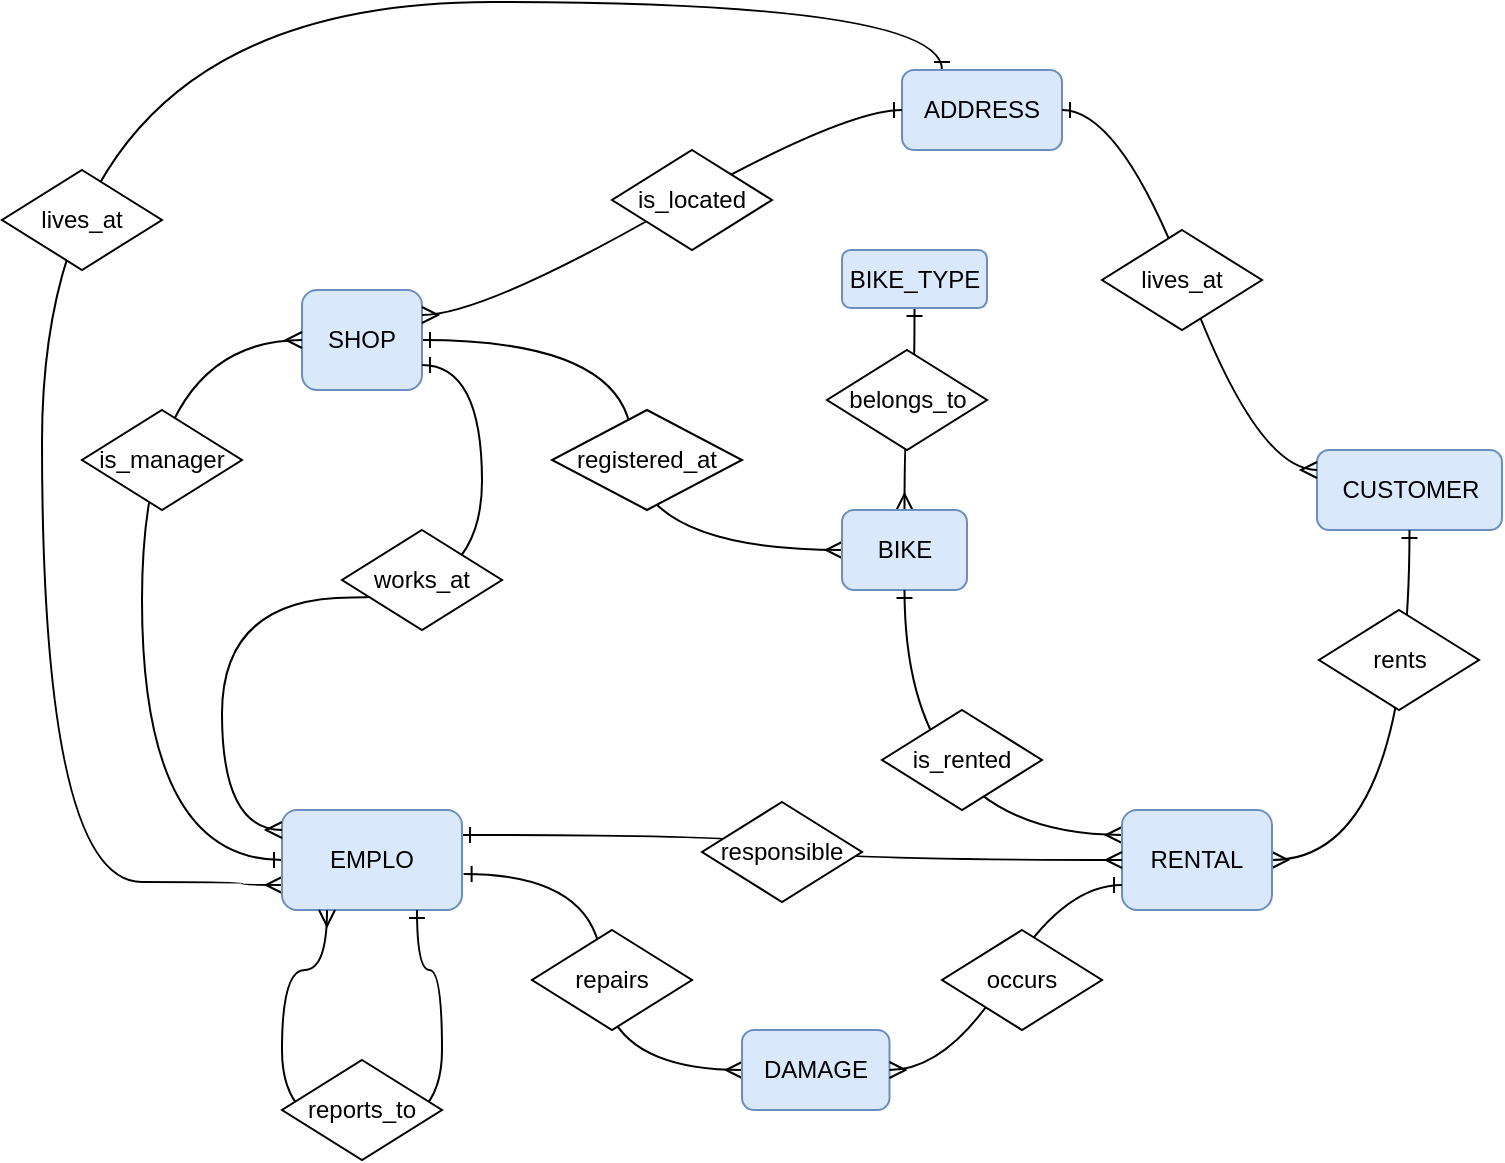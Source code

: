 <mxfile version="28.0.4">
  <diagram id="R2lEEEUBdFMjLlhIrx00" name="Page-1">
    <mxGraphModel dx="1034" dy="668" grid="1" gridSize="10" guides="1" tooltips="1" connect="1" arrows="1" fold="1" page="1" pageScale="1" pageWidth="850" pageHeight="1100" math="0" shadow="0" extFonts="Permanent Marker^https://fonts.googleapis.com/css?family=Permanent+Marker">
      <root>
        <mxCell id="0" />
        <mxCell id="1" parent="0" />
        <mxCell id="OnU-D66EaQQ06rdmp6Sh-34" style="edgeStyle=orthogonalEdgeStyle;curved=1;rounded=0;orthogonalLoop=1;jettySize=auto;html=1;entryX=1;entryY=0.5;entryDx=0;entryDy=0;endArrow=ERone;endFill=0;startArrow=ERmany;startFill=0;" parent="1" source="OnU-D66EaQQ06rdmp6Sh-1" target="OnU-D66EaQQ06rdmp6Sh-2" edge="1">
          <mxGeometry relative="1" as="geometry" />
        </mxCell>
        <mxCell id="xUjZqIkKKxinZ77WY2TX-2" style="edgeStyle=orthogonalEdgeStyle;rounded=0;orthogonalLoop=1;jettySize=auto;html=1;exitX=0.5;exitY=0;exitDx=0;exitDy=0;curved=1;startArrow=ERmany;startFill=0;endArrow=ERone;endFill=0;entryX=0.5;entryY=1;entryDx=0;entryDy=0;" parent="1" source="OnU-D66EaQQ06rdmp6Sh-1" target="xUjZqIkKKxinZ77WY2TX-1" edge="1">
          <mxGeometry relative="1" as="geometry">
            <mxPoint x="510" y="200" as="targetPoint" />
          </mxGeometry>
        </mxCell>
        <mxCell id="OnU-D66EaQQ06rdmp6Sh-1" value="BIKE" style="rounded=1;whiteSpace=wrap;html=1;fillColor=#dae8fc;strokeColor=#6c8ebf;" parent="1" vertex="1">
          <mxGeometry x="460" y="264" width="62.5" height="40" as="geometry" />
        </mxCell>
        <mxCell id="OnU-D66EaQQ06rdmp6Sh-2" value="SHOP" style="rounded=1;whiteSpace=wrap;html=1;fillColor=#dae8fc;strokeColor=#6c8ebf;" parent="1" vertex="1">
          <mxGeometry x="190" y="154" width="60" height="50" as="geometry" />
        </mxCell>
        <mxCell id="OnU-D66EaQQ06rdmp6Sh-3" value="CUSTOMER" style="rounded=1;whiteSpace=wrap;html=1;fillColor=#dae8fc;strokeColor=#6c8ebf;" parent="1" vertex="1">
          <mxGeometry x="697.5" y="234" width="92.5" height="40" as="geometry" />
        </mxCell>
        <mxCell id="OnU-D66EaQQ06rdmp6Sh-40" style="edgeStyle=orthogonalEdgeStyle;curved=1;rounded=0;orthogonalLoop=1;jettySize=auto;html=1;exitX=1;exitY=0.5;exitDx=0;exitDy=0;entryX=0.5;entryY=1;entryDx=0;entryDy=0;endArrow=ERone;endFill=0;startArrow=ERmany;startFill=0;" parent="1" source="OnU-D66EaQQ06rdmp6Sh-4" target="OnU-D66EaQQ06rdmp6Sh-3" edge="1">
          <mxGeometry relative="1" as="geometry" />
        </mxCell>
        <mxCell id="OnU-D66EaQQ06rdmp6Sh-41" style="edgeStyle=orthogonalEdgeStyle;curved=1;rounded=0;orthogonalLoop=1;jettySize=auto;html=1;exitX=0;exitY=0.25;exitDx=0;exitDy=0;entryX=0.5;entryY=1;entryDx=0;entryDy=0;endArrow=ERone;endFill=0;startArrow=ERmany;startFill=0;" parent="1" source="OnU-D66EaQQ06rdmp6Sh-4" target="OnU-D66EaQQ06rdmp6Sh-1" edge="1">
          <mxGeometry relative="1" as="geometry" />
        </mxCell>
        <mxCell id="OnU-D66EaQQ06rdmp6Sh-4" value="RENTAL" style="rounded=1;whiteSpace=wrap;html=1;fillColor=#dae8fc;strokeColor=#6c8ebf;" parent="1" vertex="1">
          <mxGeometry x="600" y="414" width="75" height="50" as="geometry" />
        </mxCell>
        <mxCell id="OnU-D66EaQQ06rdmp6Sh-43" style="edgeStyle=orthogonalEdgeStyle;curved=1;rounded=0;orthogonalLoop=1;jettySize=auto;html=1;exitX=0;exitY=0.5;exitDx=0;exitDy=0;entryX=1.009;entryY=0.64;entryDx=0;entryDy=0;startArrow=ERmany;startFill=0;endArrow=ERone;endFill=0;entryPerimeter=0;" parent="1" source="OnU-D66EaQQ06rdmp6Sh-5" target="OnU-D66EaQQ06rdmp6Sh-6" edge="1">
          <mxGeometry relative="1" as="geometry" />
        </mxCell>
        <mxCell id="OnU-D66EaQQ06rdmp6Sh-5" value="DAMAGE" style="rounded=1;whiteSpace=wrap;html=1;fillColor=#dae8fc;strokeColor=#6c8ebf;" parent="1" vertex="1">
          <mxGeometry x="410" y="524" width="73.75" height="40" as="geometry" />
        </mxCell>
        <mxCell id="OnU-D66EaQQ06rdmp6Sh-37" style="edgeStyle=orthogonalEdgeStyle;curved=1;rounded=0;orthogonalLoop=1;jettySize=auto;html=1;exitX=0;exitY=0.75;exitDx=0;exitDy=0;entryX=0.25;entryY=0;entryDx=0;entryDy=0;endArrow=ERone;endFill=0;startArrow=ERmany;startFill=0;" parent="1" source="OnU-D66EaQQ06rdmp6Sh-6" target="OnU-D66EaQQ06rdmp6Sh-7" edge="1">
          <mxGeometry relative="1" as="geometry">
            <Array as="points">
              <mxPoint x="160" y="452" />
              <mxPoint x="160" y="450" />
              <mxPoint x="60" y="450" />
              <mxPoint x="60" y="10" />
              <mxPoint x="510" y="10" />
            </Array>
          </mxGeometry>
        </mxCell>
        <mxCell id="OnU-D66EaQQ06rdmp6Sh-62" style="edgeStyle=orthogonalEdgeStyle;curved=1;rounded=0;orthogonalLoop=1;jettySize=auto;html=1;exitX=0;exitY=0.5;exitDx=0;exitDy=0;entryX=0;entryY=0.5;entryDx=0;entryDy=0;endArrow=ERmany;endFill=0;startArrow=ERone;startFill=0;" parent="1" source="OnU-D66EaQQ06rdmp6Sh-6" target="OnU-D66EaQQ06rdmp6Sh-2" edge="1">
          <mxGeometry relative="1" as="geometry">
            <Array as="points">
              <mxPoint x="110" y="439" />
              <mxPoint x="110" y="179" />
            </Array>
          </mxGeometry>
        </mxCell>
        <mxCell id="1mXV8jZVVZ6Ezc9BNpnW-1" style="edgeStyle=orthogonalEdgeStyle;rounded=0;orthogonalLoop=1;jettySize=auto;html=1;exitX=1;exitY=0.25;exitDx=0;exitDy=0;entryX=0;entryY=0.5;entryDx=0;entryDy=0;curved=1;startArrow=ERone;startFill=0;endArrow=ERmany;endFill=0;" parent="1" source="OnU-D66EaQQ06rdmp6Sh-6" target="OnU-D66EaQQ06rdmp6Sh-4" edge="1">
          <mxGeometry relative="1" as="geometry" />
        </mxCell>
        <mxCell id="OnU-D66EaQQ06rdmp6Sh-6" value="EMPLO" style="rounded=1;whiteSpace=wrap;html=1;fillColor=#dae8fc;strokeColor=#6c8ebf;" parent="1" vertex="1">
          <mxGeometry x="180" y="414" width="90" height="50" as="geometry" />
        </mxCell>
        <mxCell id="OnU-D66EaQQ06rdmp6Sh-7" value="ADDRESS" style="rounded=1;whiteSpace=wrap;html=1;fillColor=#dae8fc;strokeColor=#6c8ebf;" parent="1" vertex="1">
          <mxGeometry x="490" y="44" width="80" height="40" as="geometry" />
        </mxCell>
        <mxCell id="OnU-D66EaQQ06rdmp6Sh-13" value="" style="edgeStyle=entityRelationEdgeStyle;fontSize=12;html=1;endArrow=ERone;startArrow=ERmany;rounded=0;curved=1;entryX=0;entryY=0.75;entryDx=0;entryDy=0;exitX=1;exitY=0.5;exitDx=0;exitDy=0;endFill=0;" parent="1" source="OnU-D66EaQQ06rdmp6Sh-5" target="OnU-D66EaQQ06rdmp6Sh-4" edge="1">
          <mxGeometry width="100" height="100" relative="1" as="geometry">
            <mxPoint x="538.13" y="474" as="sourcePoint" />
            <mxPoint x="740" y="454" as="targetPoint" />
            <Array as="points">
              <mxPoint x="650" y="474" />
            </Array>
          </mxGeometry>
        </mxCell>
        <mxCell id="OnU-D66EaQQ06rdmp6Sh-16" value="" style="edgeStyle=entityRelationEdgeStyle;fontSize=12;html=1;endArrow=ERmany;rounded=0;curved=1;endFill=0;startArrow=ERone;startFill=0;entryX=1;entryY=0.25;entryDx=0;entryDy=0;exitX=0;exitY=0.5;exitDx=0;exitDy=0;" parent="1" source="OnU-D66EaQQ06rdmp6Sh-7" target="OnU-D66EaQQ06rdmp6Sh-2" edge="1">
          <mxGeometry width="100" height="100" relative="1" as="geometry">
            <mxPoint x="415" y="74" as="sourcePoint" />
            <mxPoint x="240" y="174" as="targetPoint" />
            <Array as="points">
              <mxPoint x="530" y="104" />
              <mxPoint x="380" y="104" />
              <mxPoint x="310" y="104" />
              <mxPoint x="245" y="514" />
              <mxPoint x="285" y="94" />
            </Array>
          </mxGeometry>
        </mxCell>
        <mxCell id="OnU-D66EaQQ06rdmp6Sh-19" value="" style="edgeStyle=entityRelationEdgeStyle;fontSize=12;html=1;endArrow=ERmany;rounded=0;curved=1;endFill=0;startArrow=ERone;startFill=0;entryX=0;entryY=0.25;entryDx=0;entryDy=0;exitX=0;exitY=0.5;exitDx=0;exitDy=0;entryPerimeter=0;" parent="1" target="OnU-D66EaQQ06rdmp6Sh-3" edge="1">
          <mxGeometry width="100" height="100" relative="1" as="geometry">
            <mxPoint x="570" y="64" as="sourcePoint" />
            <mxPoint x="450" y="214" as="targetPoint" />
            <Array as="points">
              <mxPoint x="610" y="104" />
              <mxPoint x="460" y="104" />
              <mxPoint x="390" y="104" />
              <mxPoint x="325" y="514" />
              <mxPoint x="365" y="94" />
            </Array>
          </mxGeometry>
        </mxCell>
        <mxCell id="OnU-D66EaQQ06rdmp6Sh-22" value="lives_at" style="shape=rhombus;perimeter=rhombusPerimeter;whiteSpace=wrap;html=1;align=center;" parent="1" vertex="1">
          <mxGeometry x="590" y="124" width="80" height="50" as="geometry" />
        </mxCell>
        <mxCell id="OnU-D66EaQQ06rdmp6Sh-24" value="is_located" style="shape=rhombus;perimeter=rhombusPerimeter;whiteSpace=wrap;html=1;align=center;" parent="1" vertex="1">
          <mxGeometry x="345" y="84" width="80" height="50" as="geometry" />
        </mxCell>
        <mxCell id="OnU-D66EaQQ06rdmp6Sh-25" value="" style="edgeStyle=entityRelationEdgeStyle;fontSize=12;html=1;endArrow=ERmany;rounded=0;curved=1;endFill=0;startArrow=ERone;startFill=0;exitX=1;exitY=0.75;exitDx=0;exitDy=0;" parent="1" source="OnU-D66EaQQ06rdmp6Sh-2" edge="1">
          <mxGeometry width="100" height="100" relative="1" as="geometry">
            <mxPoint x="270" y="349" as="sourcePoint" />
            <mxPoint x="180" y="424" as="targetPoint" />
            <Array as="points">
              <mxPoint x="450" y="154" />
              <mxPoint x="380" y="154" />
              <mxPoint x="315" y="564" />
              <mxPoint x="130" y="374" />
              <mxPoint x="140" y="374" />
              <mxPoint x="120" y="374" />
              <mxPoint x="355" y="144" />
            </Array>
          </mxGeometry>
        </mxCell>
        <mxCell id="OnU-D66EaQQ06rdmp6Sh-36" value="works_at" style="shape=rhombus;perimeter=rhombusPerimeter;whiteSpace=wrap;html=1;align=center;" parent="1" vertex="1">
          <mxGeometry x="210" y="274" width="80" height="50" as="geometry" />
        </mxCell>
        <mxCell id="OnU-D66EaQQ06rdmp6Sh-42" value="lives_at" style="shape=rhombus;perimeter=rhombusPerimeter;whiteSpace=wrap;html=1;align=center;" parent="1" vertex="1">
          <mxGeometry x="40" y="94" width="80" height="50" as="geometry" />
        </mxCell>
        <mxCell id="OnU-D66EaQQ06rdmp6Sh-49" value="registered_at" style="shape=rhombus;perimeter=rhombusPerimeter;whiteSpace=wrap;html=1;align=center;" parent="1" vertex="1">
          <mxGeometry x="315" y="214" width="95" height="50" as="geometry" />
        </mxCell>
        <mxCell id="OnU-D66EaQQ06rdmp6Sh-50" value="repairs" style="shape=rhombus;perimeter=rhombusPerimeter;whiteSpace=wrap;html=1;align=center;" parent="1" vertex="1">
          <mxGeometry x="305" y="474" width="80" height="50" as="geometry" />
        </mxCell>
        <mxCell id="OnU-D66EaQQ06rdmp6Sh-51" value="occurs" style="shape=rhombus;perimeter=rhombusPerimeter;whiteSpace=wrap;html=1;align=center;" parent="1" vertex="1">
          <mxGeometry x="510" y="474" width="80" height="50" as="geometry" />
        </mxCell>
        <mxCell id="OnU-D66EaQQ06rdmp6Sh-53" value="rents" style="shape=rhombus;perimeter=rhombusPerimeter;whiteSpace=wrap;html=1;align=center;" parent="1" vertex="1">
          <mxGeometry x="698.5" y="314" width="80" height="50" as="geometry" />
        </mxCell>
        <mxCell id="OnU-D66EaQQ06rdmp6Sh-55" value="is_rented" style="shape=rhombus;perimeter=rhombusPerimeter;whiteSpace=wrap;html=1;align=center;" parent="1" vertex="1">
          <mxGeometry x="480" y="364" width="80" height="50" as="geometry" />
        </mxCell>
        <mxCell id="OnU-D66EaQQ06rdmp6Sh-60" style="edgeStyle=orthogonalEdgeStyle;curved=1;rounded=0;orthogonalLoop=1;jettySize=auto;html=1;exitX=0.75;exitY=1;exitDx=0;exitDy=0;entryX=0.25;entryY=1;entryDx=0;entryDy=0;startArrow=ERone;startFill=0;endArrow=ERmany;endFill=0;" parent="1" source="OnU-D66EaQQ06rdmp6Sh-6" target="OnU-D66EaQQ06rdmp6Sh-6" edge="1">
          <mxGeometry relative="1" as="geometry">
            <Array as="points">
              <mxPoint x="248" y="494" />
              <mxPoint x="260" y="494" />
              <mxPoint x="260" y="574" />
              <mxPoint x="180" y="574" />
              <mxPoint x="180" y="494" />
              <mxPoint x="203" y="494" />
            </Array>
          </mxGeometry>
        </mxCell>
        <mxCell id="OnU-D66EaQQ06rdmp6Sh-61" value="reports_to" style="shape=rhombus;perimeter=rhombusPerimeter;whiteSpace=wrap;html=1;align=center;" parent="1" vertex="1">
          <mxGeometry x="180" y="539" width="80" height="50" as="geometry" />
        </mxCell>
        <mxCell id="OnU-D66EaQQ06rdmp6Sh-63" value="is_manager" style="shape=rhombus;perimeter=rhombusPerimeter;whiteSpace=wrap;html=1;align=center;" parent="1" vertex="1">
          <mxGeometry x="80" y="214" width="80" height="50" as="geometry" />
        </mxCell>
        <mxCell id="xUjZqIkKKxinZ77WY2TX-1" value="BIKE_TYPE" style="rounded=1;whiteSpace=wrap;html=1;fillColor=#dae8fc;strokeColor=#6c8ebf;" parent="1" vertex="1">
          <mxGeometry x="460" y="134" width="72.5" height="29" as="geometry" />
        </mxCell>
        <mxCell id="xUjZqIkKKxinZ77WY2TX-3" value="belongs_to" style="shape=rhombus;perimeter=rhombusPerimeter;whiteSpace=wrap;html=1;align=center;" parent="1" vertex="1">
          <mxGeometry x="452.5" y="184" width="80" height="50" as="geometry" />
        </mxCell>
        <mxCell id="1mXV8jZVVZ6Ezc9BNpnW-2" value="responsible" style="shape=rhombus;perimeter=rhombusPerimeter;whiteSpace=wrap;html=1;align=center;" parent="1" vertex="1">
          <mxGeometry x="390" y="410" width="80" height="50" as="geometry" />
        </mxCell>
      </root>
    </mxGraphModel>
  </diagram>
</mxfile>
